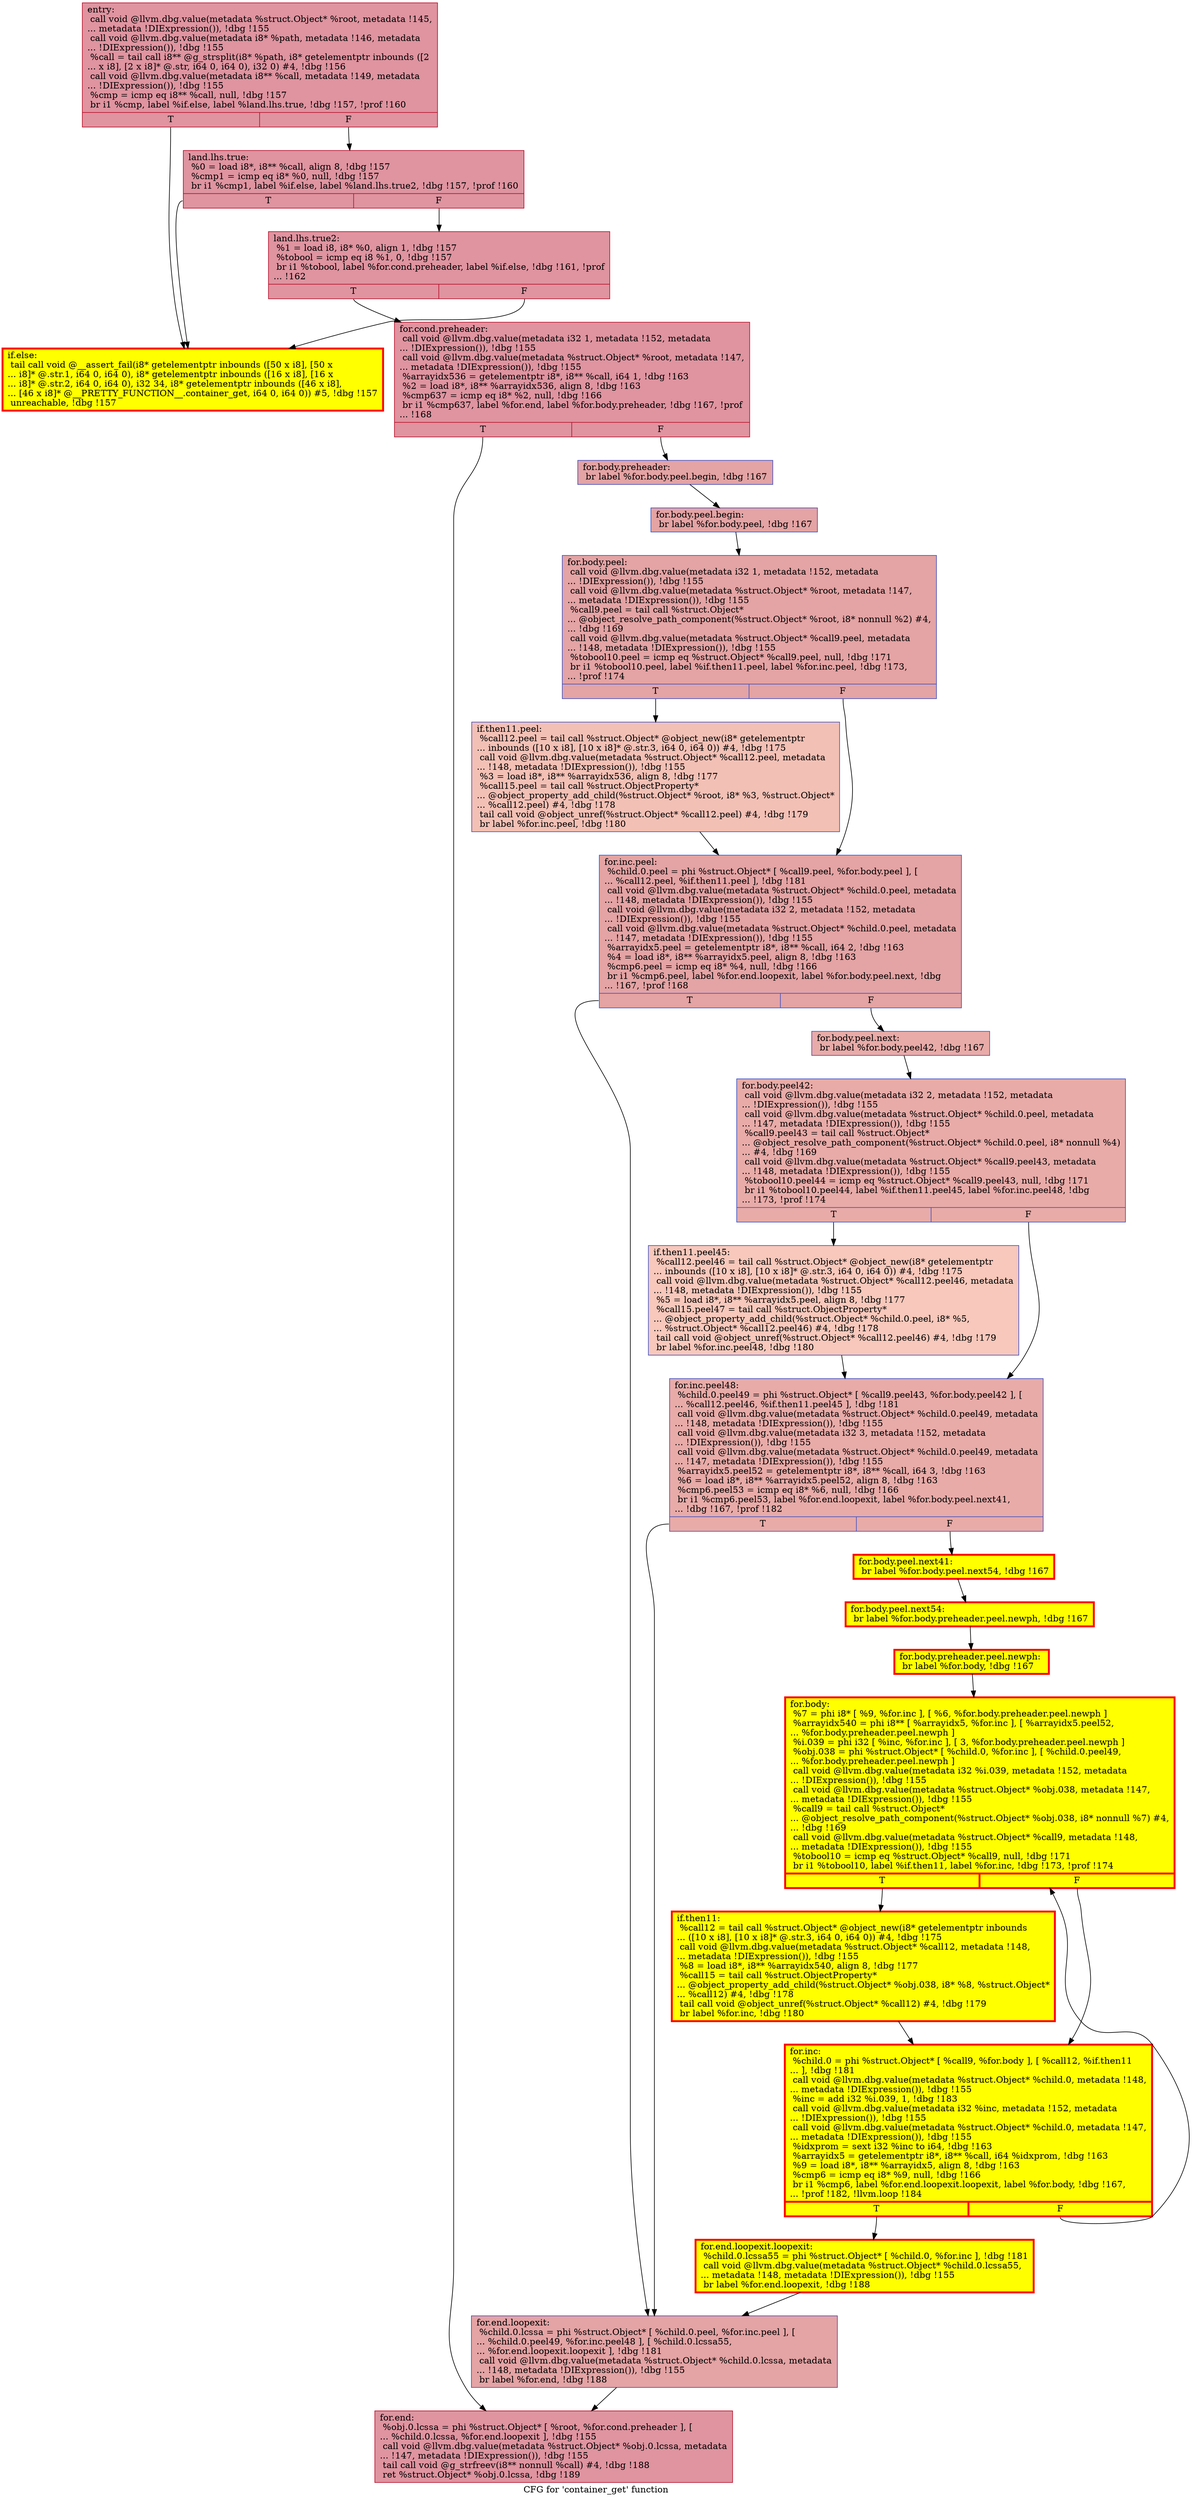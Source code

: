 digraph "CFG for 'container_get' function" {
	label="CFG for 'container_get' function";

	Node0x55e2b42b3320 [shape=record,color="#b70d28ff", style=filled, fillcolor="#b70d2870",label="{entry:\l  call void @llvm.dbg.value(metadata %struct.Object* %root, metadata !145,\l... metadata !DIExpression()), !dbg !155\l  call void @llvm.dbg.value(metadata i8* %path, metadata !146, metadata\l... !DIExpression()), !dbg !155\l  %call = tail call i8** @g_strsplit(i8* %path, i8* getelementptr inbounds ([2\l... x i8], [2 x i8]* @.str, i64 0, i64 0), i32 0) #4, !dbg !156\l  call void @llvm.dbg.value(metadata i8** %call, metadata !149, metadata\l... !DIExpression()), !dbg !155\l  %cmp = icmp eq i8** %call, null, !dbg !157\l  br i1 %cmp, label %if.else, label %land.lhs.true, !dbg !157, !prof !160\l|{<s0>T|<s1>F}}"];
	Node0x55e2b42b3320:s0 -> Node0x55e2b4373cf0;
	Node0x55e2b42b3320:s1 -> Node0x55e2b4373e10;
	Node0x55e2b4373e10 [shape=record,color="#b70d28ff", style=filled, fillcolor="#b70d2870",label="{land.lhs.true:                                    \l  %0 = load i8*, i8** %call, align 8, !dbg !157\l  %cmp1 = icmp eq i8* %0, null, !dbg !157\l  br i1 %cmp1, label %if.else, label %land.lhs.true2, !dbg !157, !prof !160\l|{<s0>T|<s1>F}}"];
	Node0x55e2b4373e10:s0 -> Node0x55e2b4373cf0;
	Node0x55e2b4373e10:s1 -> Node0x55e2b4373d60;
	Node0x55e2b4373d60 [shape=record,color="#b70d28ff", style=filled, fillcolor="#b70d2870",label="{land.lhs.true2:                                   \l  %1 = load i8, i8* %0, align 1, !dbg !157\l  %tobool = icmp eq i8 %1, 0, !dbg !157\l  br i1 %tobool, label %for.cond.preheader, label %if.else, !dbg !161, !prof\l... !162\l|{<s0>T|<s1>F}}"];
	Node0x55e2b4373d60:s0 -> Node0x55e2b446bdc0;
	Node0x55e2b4373d60:s1 -> Node0x55e2b4373cf0;
	Node0x55e2b446bdc0 [shape=record,color="#b70d28ff", style=filled, fillcolor="#b70d2870",label="{for.cond.preheader:                               \l  call void @llvm.dbg.value(metadata i32 1, metadata !152, metadata\l... !DIExpression()), !dbg !155\l  call void @llvm.dbg.value(metadata %struct.Object* %root, metadata !147,\l... metadata !DIExpression()), !dbg !155\l  %arrayidx536 = getelementptr i8*, i8** %call, i64 1, !dbg !163\l  %2 = load i8*, i8** %arrayidx536, align 8, !dbg !163\l  %cmp637 = icmp eq i8* %2, null, !dbg !166\l  br i1 %cmp637, label %for.end, label %for.body.preheader, !dbg !167, !prof\l... !168\l|{<s0>T|<s1>F}}"];
	Node0x55e2b446bdc0:s0 -> Node0x55e2b4376050;
	Node0x55e2b446bdc0:s1 -> Node0x55e2b4476610;
	Node0x55e2b4476610 [shape=record,color="#3d50c3ff", style=filled, fillcolor="#c32e3170",label="{for.body.preheader:                               \l  br label %for.body.peel.begin, !dbg !167\l}"];
	Node0x55e2b4476610 -> Node0x55e2b44976d0;
	Node0x55e2b44976d0 [shape=record,color="#3d50c3ff", style=filled, fillcolor="#c32e3170",label="{for.body.peel.begin:                              \l  br label %for.body.peel, !dbg !167\l}"];
	Node0x55e2b44976d0 -> Node0x55e2b4483b20;
	Node0x55e2b4483b20 [shape=record,color="#3d50c3ff", style=filled, fillcolor="#c32e3170",label="{for.body.peel:                                    \l  call void @llvm.dbg.value(metadata i32 1, metadata !152, metadata\l... !DIExpression()), !dbg !155\l  call void @llvm.dbg.value(metadata %struct.Object* %root, metadata !147,\l... metadata !DIExpression()), !dbg !155\l  %call9.peel = tail call %struct.Object*\l... @object_resolve_path_component(%struct.Object* %root, i8* nonnull %2) #4,\l... !dbg !169\l  call void @llvm.dbg.value(metadata %struct.Object* %call9.peel, metadata\l... !148, metadata !DIExpression()), !dbg !155\l  %tobool10.peel = icmp eq %struct.Object* %call9.peel, null, !dbg !171\l  br i1 %tobool10.peel, label %if.then11.peel, label %for.inc.peel, !dbg !173,\l... !prof !174\l|{<s0>T|<s1>F}}"];
	Node0x55e2b4483b20:s0 -> Node0x55e2b4378460;
	Node0x55e2b4483b20:s1 -> Node0x55e2b449cdf0;
	Node0x55e2b4378460 [shape=record,color="#3d50c3ff", style=filled, fillcolor="#e5705870",label="{if.then11.peel:                                   \l  %call12.peel = tail call %struct.Object* @object_new(i8* getelementptr\l... inbounds ([10 x i8], [10 x i8]* @.str.3, i64 0, i64 0)) #4, !dbg !175\l  call void @llvm.dbg.value(metadata %struct.Object* %call12.peel, metadata\l... !148, metadata !DIExpression()), !dbg !155\l  %3 = load i8*, i8** %arrayidx536, align 8, !dbg !177\l  %call15.peel = tail call %struct.ObjectProperty*\l... @object_property_add_child(%struct.Object* %root, i8* %3, %struct.Object*\l... %call12.peel) #4, !dbg !178\l  tail call void @object_unref(%struct.Object* %call12.peel) #4, !dbg !179\l  br label %for.inc.peel, !dbg !180\l}"];
	Node0x55e2b4378460 -> Node0x55e2b449cdf0;
	Node0x55e2b449cdf0 [shape=record,color="#3d50c3ff", style=filled, fillcolor="#c32e3170",label="{for.inc.peel:                                     \l  %child.0.peel = phi %struct.Object* [ %call9.peel, %for.body.peel ], [\l... %call12.peel, %if.then11.peel ], !dbg !181\l  call void @llvm.dbg.value(metadata %struct.Object* %child.0.peel, metadata\l... !148, metadata !DIExpression()), !dbg !155\l  call void @llvm.dbg.value(metadata i32 2, metadata !152, metadata\l... !DIExpression()), !dbg !155\l  call void @llvm.dbg.value(metadata %struct.Object* %child.0.peel, metadata\l... !147, metadata !DIExpression()), !dbg !155\l  %arrayidx5.peel = getelementptr i8*, i8** %call, i64 2, !dbg !163\l  %4 = load i8*, i8** %arrayidx5.peel, align 8, !dbg !163\l  %cmp6.peel = icmp eq i8* %4, null, !dbg !166\l  br i1 %cmp6.peel, label %for.end.loopexit, label %for.body.peel.next, !dbg\l... !167, !prof !168\l|{<s0>T|<s1>F}}"];
	Node0x55e2b449cdf0:s0 -> Node0x55e2b4493240;
	Node0x55e2b449cdf0:s1 -> Node0x55e2b4497720;
	Node0x55e2b4497720 [shape=record,color="#3d50c3ff", style=filled, fillcolor="#cc403a70",label="{for.body.peel.next:                               \l  br label %for.body.peel42, !dbg !167\l}"];
	Node0x55e2b4497720 -> Node0x55e2b44925f0;
	Node0x55e2b44925f0 [shape=record,color="#3d50c3ff", style=filled, fillcolor="#cc403a70",label="{for.body.peel42:                                  \l  call void @llvm.dbg.value(metadata i32 2, metadata !152, metadata\l... !DIExpression()), !dbg !155\l  call void @llvm.dbg.value(metadata %struct.Object* %child.0.peel, metadata\l... !147, metadata !DIExpression()), !dbg !155\l  %call9.peel43 = tail call %struct.Object*\l... @object_resolve_path_component(%struct.Object* %child.0.peel, i8* nonnull %4)\l... #4, !dbg !169\l  call void @llvm.dbg.value(metadata %struct.Object* %call9.peel43, metadata\l... !148, metadata !DIExpression()), !dbg !155\l  %tobool10.peel44 = icmp eq %struct.Object* %call9.peel43, null, !dbg !171\l  br i1 %tobool10.peel44, label %if.then11.peel45, label %for.inc.peel48, !dbg\l... !173, !prof !174\l|{<s0>T|<s1>F}}"];
	Node0x55e2b44925f0:s0 -> Node0x55e2b449df60;
	Node0x55e2b44925f0:s1 -> Node0x55e2b449e460;
	Node0x55e2b449df60 [shape=record,color="#3d50c3ff", style=filled, fillcolor="#ed836670",label="{if.then11.peel45:                                 \l  %call12.peel46 = tail call %struct.Object* @object_new(i8* getelementptr\l... inbounds ([10 x i8], [10 x i8]* @.str.3, i64 0, i64 0)) #4, !dbg !175\l  call void @llvm.dbg.value(metadata %struct.Object* %call12.peel46, metadata\l... !148, metadata !DIExpression()), !dbg !155\l  %5 = load i8*, i8** %arrayidx5.peel, align 8, !dbg !177\l  %call15.peel47 = tail call %struct.ObjectProperty*\l... @object_property_add_child(%struct.Object* %child.0.peel, i8* %5,\l... %struct.Object* %call12.peel46) #4, !dbg !178\l  tail call void @object_unref(%struct.Object* %call12.peel46) #4, !dbg !179\l  br label %for.inc.peel48, !dbg !180\l}"];
	Node0x55e2b449df60 -> Node0x55e2b449e460;
	Node0x55e2b449e460 [shape=record,color="#3d50c3ff", style=filled, fillcolor="#cc403a70",label="{for.inc.peel48:                                   \l  %child.0.peel49 = phi %struct.Object* [ %call9.peel43, %for.body.peel42 ], [\l... %call12.peel46, %if.then11.peel45 ], !dbg !181\l  call void @llvm.dbg.value(metadata %struct.Object* %child.0.peel49, metadata\l... !148, metadata !DIExpression()), !dbg !155\l  call void @llvm.dbg.value(metadata i32 3, metadata !152, metadata\l... !DIExpression()), !dbg !155\l  call void @llvm.dbg.value(metadata %struct.Object* %child.0.peel49, metadata\l... !147, metadata !DIExpression()), !dbg !155\l  %arrayidx5.peel52 = getelementptr i8*, i8** %call, i64 3, !dbg !163\l  %6 = load i8*, i8** %arrayidx5.peel52, align 8, !dbg !163\l  %cmp6.peel53 = icmp eq i8* %6, null, !dbg !166\l  br i1 %cmp6.peel53, label %for.end.loopexit, label %for.body.peel.next41,\l... !dbg !167, !prof !182\l|{<s0>T|<s1>F}}"];
	Node0x55e2b449e460:s0 -> Node0x55e2b4493240;
	Node0x55e2b449e460:s1 -> Node0x55e2b4492670;
	Node0x55e2b4492670 [shape=record,penwidth=3.0, style="filled", color="red", fillcolor="yellow",label="{for.body.peel.next41:                             \l  br label %for.body.peel.next54, !dbg !167\l}"];
	Node0x55e2b4492670 -> Node0x55e2b449db50;
	Node0x55e2b449db50 [shape=record,penwidth=3.0, style="filled", color="red", fillcolor="yellow",label="{for.body.peel.next54:                             \l  br label %for.body.preheader.peel.newph, !dbg !167\l}"];
	Node0x55e2b449db50 -> Node0x55e2b4483a70;
	Node0x55e2b4483a70 [shape=record,penwidth=3.0, style="filled", color="red", fillcolor="yellow",label="{for.body.preheader.peel.newph:                    \l  br label %for.body, !dbg !167\l}"];
	Node0x55e2b4483a70 -> Node0x55e2b436e480;
	Node0x55e2b4373cf0 [shape=record,penwidth=3.0, style="filled", color="red", fillcolor="yellow",label="{if.else:                                          \l  tail call void @__assert_fail(i8* getelementptr inbounds ([50 x i8], [50 x\l... i8]* @.str.1, i64 0, i64 0), i8* getelementptr inbounds ([16 x i8], [16 x\l... i8]* @.str.2, i64 0, i64 0), i32 34, i8* getelementptr inbounds ([46 x i8],\l... [46 x i8]* @__PRETTY_FUNCTION__.container_get, i64 0, i64 0)) #5, !dbg !157\l  unreachable, !dbg !157\l}"];
	Node0x55e2b436e480 [shape=record,penwidth=3.0, style="filled", color="red", fillcolor="yellow",label="{for.body:                                         \l  %7 = phi i8* [ %9, %for.inc ], [ %6, %for.body.preheader.peel.newph ]\l  %arrayidx540 = phi i8** [ %arrayidx5, %for.inc ], [ %arrayidx5.peel52,\l... %for.body.preheader.peel.newph ]\l  %i.039 = phi i32 [ %inc, %for.inc ], [ 3, %for.body.preheader.peel.newph ]\l  %obj.038 = phi %struct.Object* [ %child.0, %for.inc ], [ %child.0.peel49,\l... %for.body.preheader.peel.newph ]\l  call void @llvm.dbg.value(metadata i32 %i.039, metadata !152, metadata\l... !DIExpression()), !dbg !155\l  call void @llvm.dbg.value(metadata %struct.Object* %obj.038, metadata !147,\l... metadata !DIExpression()), !dbg !155\l  %call9 = tail call %struct.Object*\l... @object_resolve_path_component(%struct.Object* %obj.038, i8* nonnull %7) #4,\l... !dbg !169\l  call void @llvm.dbg.value(metadata %struct.Object* %call9, metadata !148,\l... metadata !DIExpression()), !dbg !155\l  %tobool10 = icmp eq %struct.Object* %call9, null, !dbg !171\l  br i1 %tobool10, label %if.then11, label %for.inc, !dbg !173, !prof !174\l|{<s0>T|<s1>F}}"];
	Node0x55e2b436e480:s0 -> Node0x55e2b4375130;
	Node0x55e2b436e480:s1 -> Node0x55e2b4376400;
	Node0x55e2b4375130 [shape=record,penwidth=3.0, style="filled", color="red", fillcolor="yellow",label="{if.then11:                                        \l  %call12 = tail call %struct.Object* @object_new(i8* getelementptr inbounds\l... ([10 x i8], [10 x i8]* @.str.3, i64 0, i64 0)) #4, !dbg !175\l  call void @llvm.dbg.value(metadata %struct.Object* %call12, metadata !148,\l... metadata !DIExpression()), !dbg !155\l  %8 = load i8*, i8** %arrayidx540, align 8, !dbg !177\l  %call15 = tail call %struct.ObjectProperty*\l... @object_property_add_child(%struct.Object* %obj.038, i8* %8, %struct.Object*\l... %call12) #4, !dbg !178\l  tail call void @object_unref(%struct.Object* %call12) #4, !dbg !179\l  br label %for.inc, !dbg !180\l}"];
	Node0x55e2b4375130 -> Node0x55e2b4376400;
	Node0x55e2b4376400 [shape=record,penwidth=3.0, style="filled", color="red", fillcolor="yellow",label="{for.inc:                                          \l  %child.0 = phi %struct.Object* [ %call9, %for.body ], [ %call12, %if.then11\l... ], !dbg !181\l  call void @llvm.dbg.value(metadata %struct.Object* %child.0, metadata !148,\l... metadata !DIExpression()), !dbg !155\l  %inc = add i32 %i.039, 1, !dbg !183\l  call void @llvm.dbg.value(metadata i32 %inc, metadata !152, metadata\l... !DIExpression()), !dbg !155\l  call void @llvm.dbg.value(metadata %struct.Object* %child.0, metadata !147,\l... metadata !DIExpression()), !dbg !155\l  %idxprom = sext i32 %inc to i64, !dbg !163\l  %arrayidx5 = getelementptr i8*, i8** %call, i64 %idxprom, !dbg !163\l  %9 = load i8*, i8** %arrayidx5, align 8, !dbg !163\l  %cmp6 = icmp eq i8* %9, null, !dbg !166\l  br i1 %cmp6, label %for.end.loopexit.loopexit, label %for.body, !dbg !167,\l... !prof !182, !llvm.loop !184\l|{<s0>T|<s1>F}}"];
	Node0x55e2b4376400:s0 -> Node0x55e2b4465a70;
	Node0x55e2b4376400:s1 -> Node0x55e2b436e480;
	Node0x55e2b4465a70 [shape=record,penwidth=3.0, style="filled", color="red", fillcolor="yellow",label="{for.end.loopexit.loopexit:                        \l  %child.0.lcssa55 = phi %struct.Object* [ %child.0, %for.inc ], !dbg !181\l  call void @llvm.dbg.value(metadata %struct.Object* %child.0.lcssa55,\l... metadata !148, metadata !DIExpression()), !dbg !155\l  br label %for.end.loopexit, !dbg !188\l}"];
	Node0x55e2b4465a70 -> Node0x55e2b4493240;
	Node0x55e2b4493240 [shape=record,color="#3d50c3ff", style=filled, fillcolor="#c32e3170",label="{for.end.loopexit:                                 \l  %child.0.lcssa = phi %struct.Object* [ %child.0.peel, %for.inc.peel ], [\l... %child.0.peel49, %for.inc.peel48 ], [ %child.0.lcssa55,\l... %for.end.loopexit.loopexit ], !dbg !181\l  call void @llvm.dbg.value(metadata %struct.Object* %child.0.lcssa, metadata\l... !148, metadata !DIExpression()), !dbg !155\l  br label %for.end, !dbg !188\l}"];
	Node0x55e2b4493240 -> Node0x55e2b4376050;
	Node0x55e2b4376050 [shape=record,color="#b70d28ff", style=filled, fillcolor="#b70d2870",label="{for.end:                                          \l  %obj.0.lcssa = phi %struct.Object* [ %root, %for.cond.preheader ], [\l... %child.0.lcssa, %for.end.loopexit ], !dbg !155\l  call void @llvm.dbg.value(metadata %struct.Object* %obj.0.lcssa, metadata\l... !147, metadata !DIExpression()), !dbg !155\l  tail call void @g_strfreev(i8** nonnull %call) #4, !dbg !188\l  ret %struct.Object* %obj.0.lcssa, !dbg !189\l}"];
}
